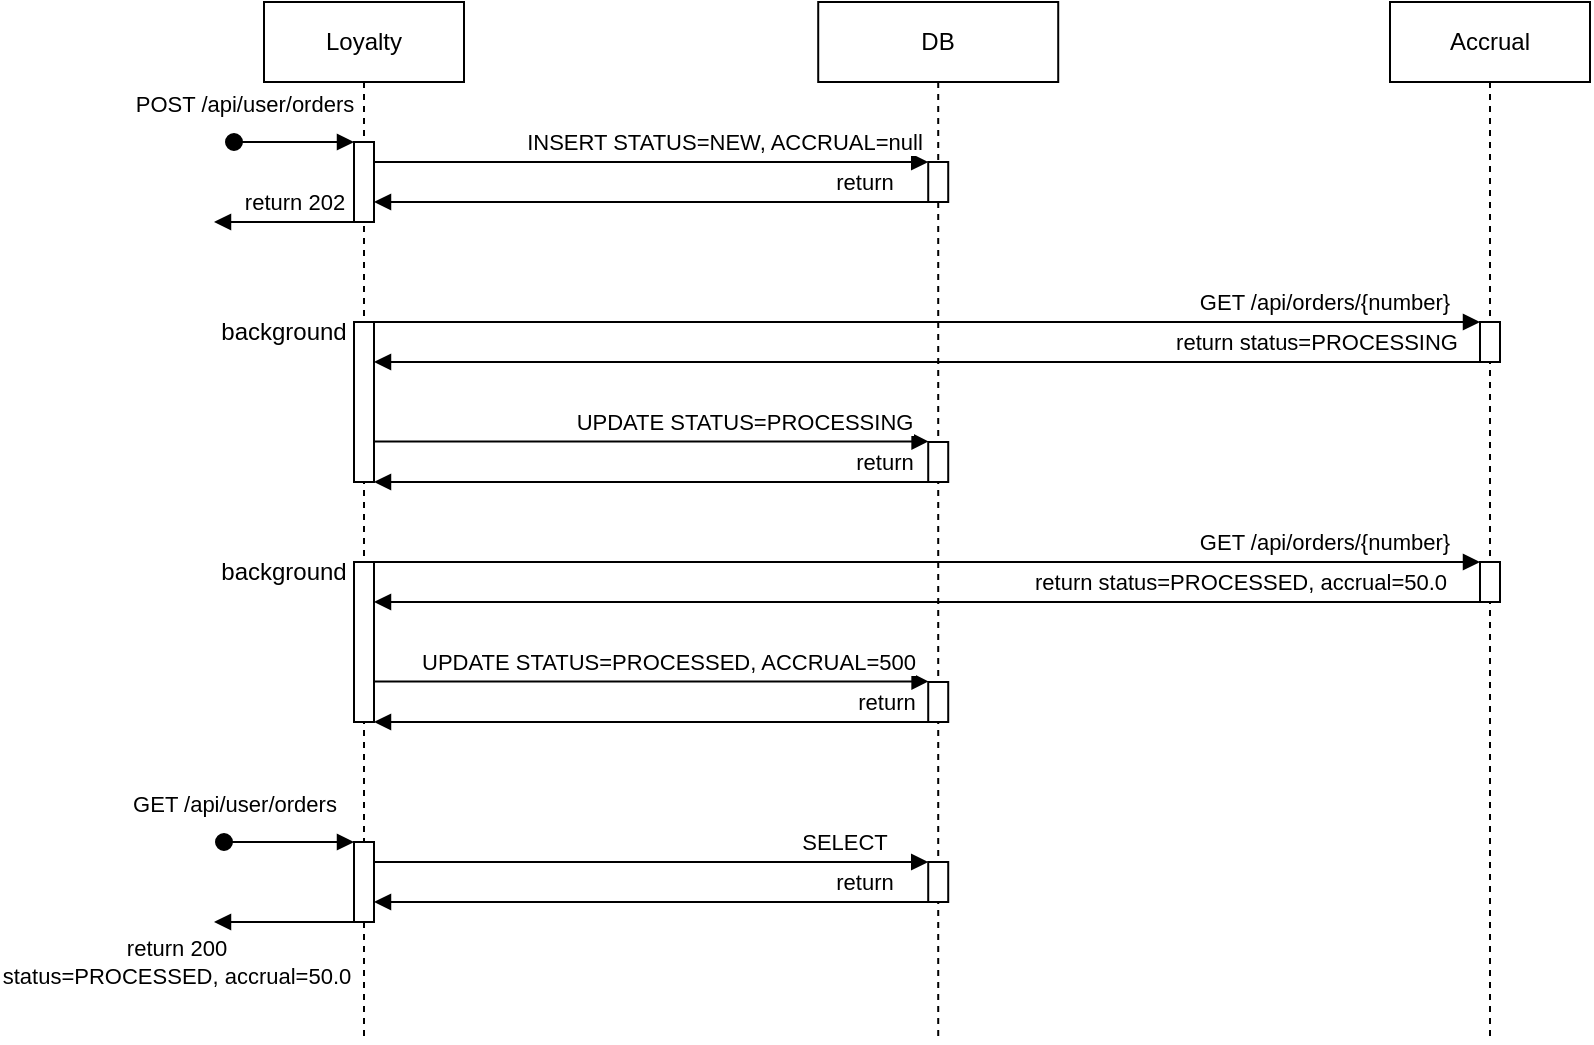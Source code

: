 <mxfile version="26.0.2">
  <diagram name="Page-1" id="2YBvvXClWsGukQMizWep">
    <mxGraphModel grid="1" page="1" gridSize="10" guides="1" tooltips="1" connect="1" arrows="1" fold="1" pageScale="1" pageWidth="827" pageHeight="1169" math="0" shadow="0">
      <root>
        <mxCell id="0" />
        <mxCell id="1" parent="0" />
        <mxCell id="aM9ryv3xv72pqoxQDRHE-1" value="Loyalty" style="shape=umlLifeline;perimeter=lifelinePerimeter;whiteSpace=wrap;html=1;container=0;dropTarget=0;collapsible=0;recursiveResize=0;outlineConnect=0;portConstraint=eastwest;newEdgeStyle={&quot;edgeStyle&quot;:&quot;elbowEdgeStyle&quot;,&quot;elbow&quot;:&quot;vertical&quot;,&quot;curved&quot;:0,&quot;rounded&quot;:0};" vertex="1" parent="1">
          <mxGeometry x="155" y="40" width="100" height="520" as="geometry" />
        </mxCell>
        <mxCell id="xJ4BYg4MAAMw5UASF33m-7" value="" style="html=1;points=[];perimeter=orthogonalPerimeter;outlineConnect=0;targetShapes=umlLifeline;portConstraint=eastwest;newEdgeStyle={&quot;edgeStyle&quot;:&quot;elbowEdgeStyle&quot;,&quot;elbow&quot;:&quot;vertical&quot;,&quot;curved&quot;:0,&quot;rounded&quot;:0};" vertex="1" parent="aM9ryv3xv72pqoxQDRHE-1">
          <mxGeometry x="45" y="160" width="10" height="80" as="geometry" />
        </mxCell>
        <mxCell id="xJ4BYg4MAAMw5UASF33m-8" value="background" style="text;html=1;align=center;verticalAlign=middle;whiteSpace=wrap;rounded=0;" vertex="1" parent="aM9ryv3xv72pqoxQDRHE-1">
          <mxGeometry x="-20" y="150" width="60" height="30" as="geometry" />
        </mxCell>
        <mxCell id="xJ4BYg4MAAMw5UASF33m-24" value="" style="html=1;points=[];perimeter=orthogonalPerimeter;outlineConnect=0;targetShapes=umlLifeline;portConstraint=eastwest;newEdgeStyle={&quot;edgeStyle&quot;:&quot;elbowEdgeStyle&quot;,&quot;elbow&quot;:&quot;vertical&quot;,&quot;curved&quot;:0,&quot;rounded&quot;:0};" vertex="1" parent="aM9ryv3xv72pqoxQDRHE-1">
          <mxGeometry x="45" y="280" width="10" height="80" as="geometry" />
        </mxCell>
        <mxCell id="aM9ryv3xv72pqoxQDRHE-5" value="DB" style="shape=umlLifeline;perimeter=lifelinePerimeter;whiteSpace=wrap;html=1;container=0;dropTarget=0;collapsible=0;recursiveResize=0;outlineConnect=0;portConstraint=eastwest;newEdgeStyle={&quot;edgeStyle&quot;:&quot;elbowEdgeStyle&quot;,&quot;elbow&quot;:&quot;vertical&quot;,&quot;curved&quot;:0,&quot;rounded&quot;:0};" vertex="1" parent="1">
          <mxGeometry x="432.11" y="40" width="120" height="520" as="geometry" />
        </mxCell>
        <mxCell id="xJ4BYg4MAAMw5UASF33m-17" value="" style="html=1;points=[];perimeter=orthogonalPerimeter;outlineConnect=0;targetShapes=umlLifeline;portConstraint=eastwest;newEdgeStyle={&quot;edgeStyle&quot;:&quot;elbowEdgeStyle&quot;,&quot;elbow&quot;:&quot;vertical&quot;,&quot;curved&quot;:0,&quot;rounded&quot;:0};" vertex="1" parent="aM9ryv3xv72pqoxQDRHE-5">
          <mxGeometry x="55" y="220" width="10" height="20" as="geometry" />
        </mxCell>
        <mxCell id="xJ4BYg4MAAMw5UASF33m-26" value="" style="html=1;points=[];perimeter=orthogonalPerimeter;outlineConnect=0;targetShapes=umlLifeline;portConstraint=eastwest;newEdgeStyle={&quot;edgeStyle&quot;:&quot;elbowEdgeStyle&quot;,&quot;elbow&quot;:&quot;vertical&quot;,&quot;curved&quot;:0,&quot;rounded&quot;:0};" vertex="1" parent="aM9ryv3xv72pqoxQDRHE-5">
          <mxGeometry x="55" y="340" width="10" height="20" as="geometry" />
        </mxCell>
        <mxCell id="aM9ryv3xv72pqoxQDRHE-6" value="" style="html=1;points=[];perimeter=orthogonalPerimeter;outlineConnect=0;targetShapes=umlLifeline;portConstraint=eastwest;newEdgeStyle={&quot;edgeStyle&quot;:&quot;elbowEdgeStyle&quot;,&quot;elbow&quot;:&quot;vertical&quot;,&quot;curved&quot;:0,&quot;rounded&quot;:0};" vertex="1" parent="aM9ryv3xv72pqoxQDRHE-5">
          <mxGeometry x="55" y="80" width="10" height="20" as="geometry" />
        </mxCell>
        <mxCell id="DYv5RU-Cm6Quo38aeTQB-16" value="" style="html=1;points=[];perimeter=orthogonalPerimeter;outlineConnect=0;targetShapes=umlLifeline;portConstraint=eastwest;newEdgeStyle={&quot;edgeStyle&quot;:&quot;elbowEdgeStyle&quot;,&quot;elbow&quot;:&quot;vertical&quot;,&quot;curved&quot;:0,&quot;rounded&quot;:0};" vertex="1" parent="aM9ryv3xv72pqoxQDRHE-5">
          <mxGeometry x="-232.11" y="420" width="10" height="40" as="geometry" />
        </mxCell>
        <mxCell id="DYv5RU-Cm6Quo38aeTQB-11" value="" style="html=1;points=[];perimeter=orthogonalPerimeter;outlineConnect=0;targetShapes=umlLifeline;portConstraint=eastwest;newEdgeStyle={&quot;edgeStyle&quot;:&quot;elbowEdgeStyle&quot;,&quot;elbow&quot;:&quot;vertical&quot;,&quot;curved&quot;:0,&quot;rounded&quot;:0};" vertex="1" parent="aM9ryv3xv72pqoxQDRHE-5">
          <mxGeometry x="55" y="430" width="10" height="20" as="geometry" />
        </mxCell>
        <mxCell id="DYv5RU-Cm6Quo38aeTQB-12" value="" style="html=1;verticalAlign=bottom;endArrow=block;edgeStyle=elbowEdgeStyle;elbow=horizontal;curved=0;rounded=0;" edge="1" parent="aM9ryv3xv72pqoxQDRHE-5" source="DYv5RU-Cm6Quo38aeTQB-16" target="DYv5RU-Cm6Quo38aeTQB-11">
          <mxGeometry x="0.003" relative="1" as="geometry">
            <mxPoint x="-127.11" y="440" as="sourcePoint" />
            <Array as="points">
              <mxPoint x="-142.11" y="430" />
            </Array>
            <mxPoint as="offset" />
          </mxGeometry>
        </mxCell>
        <mxCell id="DYv5RU-Cm6Quo38aeTQB-20" value="SELECT" style="edgeLabel;html=1;align=center;verticalAlign=middle;resizable=0;points=[];" connectable="0" vertex="1" parent="DYv5RU-Cm6Quo38aeTQB-12">
          <mxGeometry x="0.298" y="4" relative="1" as="geometry">
            <mxPoint x="55" y="-6" as="offset" />
          </mxGeometry>
        </mxCell>
        <mxCell id="DYv5RU-Cm6Quo38aeTQB-14" value="" style="html=1;verticalAlign=bottom;endArrow=block;edgeStyle=elbowEdgeStyle;elbow=vertical;curved=0;rounded=0;" edge="1" parent="aM9ryv3xv72pqoxQDRHE-5" source="DYv5RU-Cm6Quo38aeTQB-11" target="DYv5RU-Cm6Quo38aeTQB-16">
          <mxGeometry relative="1" as="geometry">
            <mxPoint x="44.5" y="450" as="sourcePoint" />
            <Array as="points">
              <mxPoint x="-22.11" y="450" />
            </Array>
            <mxPoint x="-217.11" y="450" as="targetPoint" />
          </mxGeometry>
        </mxCell>
        <mxCell id="DYv5RU-Cm6Quo38aeTQB-15" value="return" style="edgeLabel;html=1;align=center;verticalAlign=middle;resizable=0;points=[];" connectable="0" vertex="1" parent="DYv5RU-Cm6Quo38aeTQB-14">
          <mxGeometry x="-0.277" y="-3" relative="1" as="geometry">
            <mxPoint x="68" y="-7" as="offset" />
          </mxGeometry>
        </mxCell>
        <mxCell id="DYv5RU-Cm6Quo38aeTQB-17" value="GET /api/user/orders" style="html=1;verticalAlign=bottom;startArrow=oval;endArrow=block;startSize=8;edgeStyle=elbowEdgeStyle;elbow=vertical;curved=0;rounded=0;" edge="1" parent="aM9ryv3xv72pqoxQDRHE-5" target="DYv5RU-Cm6Quo38aeTQB-16">
          <mxGeometry x="-0.84" y="10" relative="1" as="geometry">
            <mxPoint x="-297.11" y="420" as="sourcePoint" />
            <mxPoint as="offset" />
          </mxGeometry>
        </mxCell>
        <mxCell id="aM9ryv3xv72pqoxQDRHE-7" value="" style="html=1;verticalAlign=bottom;endArrow=block;edgeStyle=elbowEdgeStyle;elbow=horizontal;curved=0;rounded=0;" edge="1" parent="1" source="aM9ryv3xv72pqoxQDRHE-2" target="aM9ryv3xv72pqoxQDRHE-6">
          <mxGeometry x="0.003" relative="1" as="geometry">
            <mxPoint x="310" y="130" as="sourcePoint" />
            <Array as="points">
              <mxPoint x="295" y="120" />
            </Array>
            <mxPoint as="offset" />
          </mxGeometry>
        </mxCell>
        <mxCell id="xJ4BYg4MAAMw5UASF33m-3" value="INSERT STATUS=NEW, ACCRUAL=null" style="edgeLabel;html=1;align=center;verticalAlign=middle;resizable=0;points=[];" connectable="0" vertex="1" parent="aM9ryv3xv72pqoxQDRHE-7">
          <mxGeometry x="0.248" y="2" relative="1" as="geometry">
            <mxPoint x="2" y="-8" as="offset" />
          </mxGeometry>
        </mxCell>
        <mxCell id="aM9ryv3xv72pqoxQDRHE-9" value="" style="html=1;verticalAlign=bottom;endArrow=block;edgeStyle=elbowEdgeStyle;elbow=vertical;curved=0;rounded=0;" edge="1" parent="1" source="aM9ryv3xv72pqoxQDRHE-6">
          <mxGeometry relative="1" as="geometry">
            <mxPoint x="405" y="120" as="sourcePoint" />
            <Array as="points">
              <mxPoint x="415" y="140" />
            </Array>
            <mxPoint x="210" y="140" as="targetPoint" />
          </mxGeometry>
        </mxCell>
        <mxCell id="xJ4BYg4MAAMw5UASF33m-4" value="return" style="edgeLabel;html=1;align=center;verticalAlign=middle;resizable=0;points=[];" connectable="0" vertex="1" parent="aM9ryv3xv72pqoxQDRHE-9">
          <mxGeometry x="-0.277" y="-3" relative="1" as="geometry">
            <mxPoint x="68" y="-7" as="offset" />
          </mxGeometry>
        </mxCell>
        <mxCell id="aM9ryv3xv72pqoxQDRHE-2" value="" style="html=1;points=[];perimeter=orthogonalPerimeter;outlineConnect=0;targetShapes=umlLifeline;portConstraint=eastwest;newEdgeStyle={&quot;edgeStyle&quot;:&quot;elbowEdgeStyle&quot;,&quot;elbow&quot;:&quot;vertical&quot;,&quot;curved&quot;:0,&quot;rounded&quot;:0};" vertex="1" parent="1">
          <mxGeometry x="200" y="110" width="10" height="40" as="geometry" />
        </mxCell>
        <mxCell id="aM9ryv3xv72pqoxQDRHE-3" value="POST /api/user/orders" style="html=1;verticalAlign=bottom;startArrow=oval;endArrow=block;startSize=8;edgeStyle=elbowEdgeStyle;elbow=vertical;curved=0;rounded=0;" edge="1" parent="1" target="aM9ryv3xv72pqoxQDRHE-2">
          <mxGeometry x="-0.84" y="10" relative="1" as="geometry">
            <mxPoint x="140" y="110" as="sourcePoint" />
            <mxPoint as="offset" />
          </mxGeometry>
        </mxCell>
        <mxCell id="xJ4BYg4MAAMw5UASF33m-1" value="Accrual" style="shape=umlLifeline;perimeter=lifelinePerimeter;whiteSpace=wrap;html=1;container=0;dropTarget=0;collapsible=0;recursiveResize=0;outlineConnect=0;portConstraint=eastwest;newEdgeStyle={&quot;edgeStyle&quot;:&quot;elbowEdgeStyle&quot;,&quot;elbow&quot;:&quot;vertical&quot;,&quot;curved&quot;:0,&quot;rounded&quot;:0};" vertex="1" parent="1">
          <mxGeometry x="718" y="40" width="100" height="520" as="geometry" />
        </mxCell>
        <mxCell id="xJ4BYg4MAAMw5UASF33m-2" value="" style="html=1;points=[];perimeter=orthogonalPerimeter;outlineConnect=0;targetShapes=umlLifeline;portConstraint=eastwest;newEdgeStyle={&quot;edgeStyle&quot;:&quot;elbowEdgeStyle&quot;,&quot;elbow&quot;:&quot;vertical&quot;,&quot;curved&quot;:0,&quot;rounded&quot;:0};" vertex="1" parent="xJ4BYg4MAAMw5UASF33m-1">
          <mxGeometry x="45" y="160" width="10" height="20" as="geometry" />
        </mxCell>
        <mxCell id="xJ4BYg4MAAMw5UASF33m-27" value="" style="html=1;points=[];perimeter=orthogonalPerimeter;outlineConnect=0;targetShapes=umlLifeline;portConstraint=eastwest;newEdgeStyle={&quot;edgeStyle&quot;:&quot;elbowEdgeStyle&quot;,&quot;elbow&quot;:&quot;vertical&quot;,&quot;curved&quot;:0,&quot;rounded&quot;:0};" vertex="1" parent="xJ4BYg4MAAMw5UASF33m-1">
          <mxGeometry x="45" y="280" width="10" height="20" as="geometry" />
        </mxCell>
        <mxCell id="xJ4BYg4MAAMw5UASF33m-5" value="" style="html=1;verticalAlign=bottom;endArrow=block;edgeStyle=elbowEdgeStyle;elbow=vertical;curved=0;rounded=0;" edge="1" parent="1">
          <mxGeometry relative="1" as="geometry">
            <mxPoint x="200" y="130" as="sourcePoint" />
            <Array as="points">
              <mxPoint x="100" y="150" />
            </Array>
            <mxPoint x="130" y="150" as="targetPoint" />
          </mxGeometry>
        </mxCell>
        <mxCell id="xJ4BYg4MAAMw5UASF33m-6" value="return 202" style="edgeLabel;html=1;align=center;verticalAlign=middle;resizable=0;points=[];" connectable="0" vertex="1" parent="xJ4BYg4MAAMw5UASF33m-5">
          <mxGeometry x="-0.277" y="-3" relative="1" as="geometry">
            <mxPoint x="-18" y="-7" as="offset" />
          </mxGeometry>
        </mxCell>
        <mxCell id="xJ4BYg4MAAMw5UASF33m-13" value="" style="endArrow=block;html=1;rounded=0;endFill=1;" edge="1" parent="1" target="xJ4BYg4MAAMw5UASF33m-2">
          <mxGeometry width="50" height="50" relative="1" as="geometry">
            <mxPoint x="210.005" y="200" as="sourcePoint" />
            <mxPoint x="300.15" y="200" as="targetPoint" />
            <Array as="points">
              <mxPoint x="280.15" y="200" />
            </Array>
          </mxGeometry>
        </mxCell>
        <mxCell id="xJ4BYg4MAAMw5UASF33m-14" value="GET /api/orders/{number}" style="edgeLabel;html=1;align=center;verticalAlign=middle;resizable=0;points=[];" connectable="0" vertex="1" parent="xJ4BYg4MAAMw5UASF33m-13">
          <mxGeometry x="0.577" y="1" relative="1" as="geometry">
            <mxPoint x="39" y="-9" as="offset" />
          </mxGeometry>
        </mxCell>
        <mxCell id="xJ4BYg4MAAMw5UASF33m-15" style="edgeStyle=elbowEdgeStyle;rounded=0;orthogonalLoop=1;jettySize=auto;html=1;elbow=vertical;curved=0;endArrow=block;endFill=1;" edge="1" parent="1" source="xJ4BYg4MAAMw5UASF33m-2">
          <mxGeometry relative="1" as="geometry">
            <mxPoint x="600" y="220.002" as="sourcePoint" />
            <mxPoint x="210" y="220.002" as="targetPoint" />
          </mxGeometry>
        </mxCell>
        <mxCell id="xJ4BYg4MAAMw5UASF33m-16" value="return status=PROCESSING" style="edgeLabel;html=1;align=center;verticalAlign=middle;resizable=0;points=[];" connectable="0" vertex="1" parent="xJ4BYg4MAAMw5UASF33m-15">
          <mxGeometry x="-0.666" relative="1" as="geometry">
            <mxPoint x="10" y="-10" as="offset" />
          </mxGeometry>
        </mxCell>
        <mxCell id="xJ4BYg4MAAMw5UASF33m-20" value="" style="endArrow=block;html=1;rounded=0;entryX=0.018;entryY=-0.015;entryDx=0;entryDy=0;entryPerimeter=0;endFill=1;" edge="1" parent="1" source="xJ4BYg4MAAMw5UASF33m-7" target="xJ4BYg4MAAMw5UASF33m-17">
          <mxGeometry width="50" height="50" relative="1" as="geometry">
            <mxPoint x="335" y="290" as="sourcePoint" />
            <mxPoint x="385" y="240" as="targetPoint" />
          </mxGeometry>
        </mxCell>
        <mxCell id="xJ4BYg4MAAMw5UASF33m-21" value="UPDATE STATUS=PROCESSING" style="edgeLabel;html=1;align=center;verticalAlign=middle;resizable=0;points=[];" connectable="0" vertex="1" parent="xJ4BYg4MAAMw5UASF33m-20">
          <mxGeometry x="0.193" y="1" relative="1" as="geometry">
            <mxPoint x="19" y="-9" as="offset" />
          </mxGeometry>
        </mxCell>
        <mxCell id="xJ4BYg4MAAMw5UASF33m-22" value="" style="endArrow=block;html=1;rounded=0;endFill=1;" edge="1" parent="1" source="xJ4BYg4MAAMw5UASF33m-17">
          <mxGeometry width="50" height="50" relative="1" as="geometry">
            <mxPoint x="400" y="280" as="sourcePoint" />
            <mxPoint x="210" y="280" as="targetPoint" />
          </mxGeometry>
        </mxCell>
        <mxCell id="xJ4BYg4MAAMw5UASF33m-23" value="return" style="edgeLabel;html=1;align=center;verticalAlign=middle;resizable=0;points=[];" connectable="0" vertex="1" parent="xJ4BYg4MAAMw5UASF33m-22">
          <mxGeometry x="-0.599" y="2" relative="1" as="geometry">
            <mxPoint x="33" y="-12" as="offset" />
          </mxGeometry>
        </mxCell>
        <mxCell id="xJ4BYg4MAAMw5UASF33m-32" value="" style="endArrow=block;html=1;rounded=0;entryX=0.018;entryY=-0.015;entryDx=0;entryDy=0;entryPerimeter=0;endFill=1;" edge="1" parent="1" source="xJ4BYg4MAAMw5UASF33m-24" target="xJ4BYg4MAAMw5UASF33m-26">
          <mxGeometry width="50" height="50" relative="1" as="geometry">
            <mxPoint x="362" y="410" as="sourcePoint" />
            <mxPoint x="412" y="360" as="targetPoint" />
          </mxGeometry>
        </mxCell>
        <mxCell id="xJ4BYg4MAAMw5UASF33m-33" value="UPDATE STATUS=PROCESSED, ACCRUAL=500" style="edgeLabel;html=1;align=center;verticalAlign=middle;resizable=0;points=[];" connectable="0" vertex="1" parent="xJ4BYg4MAAMw5UASF33m-32">
          <mxGeometry x="0.193" y="1" relative="1" as="geometry">
            <mxPoint x="-19" y="-9" as="offset" />
          </mxGeometry>
        </mxCell>
        <mxCell id="xJ4BYg4MAAMw5UASF33m-25" value="background" style="text;html=1;align=center;verticalAlign=middle;whiteSpace=wrap;rounded=0;" vertex="1" parent="1">
          <mxGeometry x="135" y="310" width="60" height="30" as="geometry" />
        </mxCell>
        <mxCell id="xJ4BYg4MAAMw5UASF33m-28" value="" style="endArrow=block;html=1;rounded=0;endFill=1;" edge="1" parent="1" source="xJ4BYg4MAAMw5UASF33m-24" target="xJ4BYg4MAAMw5UASF33m-27">
          <mxGeometry width="50" height="50" relative="1" as="geometry">
            <mxPoint x="237.005" y="320" as="sourcePoint" />
            <mxPoint x="327.15" y="320" as="targetPoint" />
            <Array as="points">
              <mxPoint x="307.15" y="320" />
            </Array>
          </mxGeometry>
        </mxCell>
        <mxCell id="xJ4BYg4MAAMw5UASF33m-29" value="GET /api/orders/{number}" style="edgeLabel;html=1;align=center;verticalAlign=middle;resizable=0;points=[];" connectable="0" vertex="1" parent="xJ4BYg4MAAMw5UASF33m-28">
          <mxGeometry x="0.577" y="1" relative="1" as="geometry">
            <mxPoint x="39" y="-9" as="offset" />
          </mxGeometry>
        </mxCell>
        <mxCell id="xJ4BYg4MAAMw5UASF33m-30" style="edgeStyle=elbowEdgeStyle;rounded=0;orthogonalLoop=1;jettySize=auto;html=1;elbow=vertical;curved=0;endArrow=block;endFill=1;" edge="1" parent="1">
          <mxGeometry relative="1" as="geometry">
            <mxPoint x="763" y="339.999" as="sourcePoint" />
            <mxPoint x="210" y="339.999" as="targetPoint" />
          </mxGeometry>
        </mxCell>
        <mxCell id="xJ4BYg4MAAMw5UASF33m-31" value="return status=PROCESSED, accrual=50.0" style="edgeLabel;html=1;align=center;verticalAlign=middle;resizable=0;points=[];" connectable="0" vertex="1" parent="xJ4BYg4MAAMw5UASF33m-30">
          <mxGeometry x="-0.666" relative="1" as="geometry">
            <mxPoint x="-28" y="-10" as="offset" />
          </mxGeometry>
        </mxCell>
        <mxCell id="xJ4BYg4MAAMw5UASF33m-34" value="" style="endArrow=block;html=1;rounded=0;endFill=1;" edge="1" parent="1" source="xJ4BYg4MAAMw5UASF33m-26">
          <mxGeometry width="50" height="50" relative="1" as="geometry">
            <mxPoint x="437.0" y="400" as="sourcePoint" />
            <mxPoint x="210" y="400" as="targetPoint" />
          </mxGeometry>
        </mxCell>
        <mxCell id="xJ4BYg4MAAMw5UASF33m-35" value="return" style="edgeLabel;html=1;align=center;verticalAlign=middle;resizable=0;points=[];" connectable="0" vertex="1" parent="xJ4BYg4MAAMw5UASF33m-34">
          <mxGeometry x="-0.599" y="2" relative="1" as="geometry">
            <mxPoint x="34" y="-12" as="offset" />
          </mxGeometry>
        </mxCell>
        <mxCell id="DYv5RU-Cm6Quo38aeTQB-18" value="" style="html=1;verticalAlign=bottom;endArrow=block;edgeStyle=elbowEdgeStyle;elbow=vertical;curved=0;rounded=0;" edge="1" parent="1">
          <mxGeometry relative="1" as="geometry">
            <mxPoint x="200" y="480" as="sourcePoint" />
            <Array as="points">
              <mxPoint x="100" y="500" />
            </Array>
            <mxPoint x="130" y="500" as="targetPoint" />
          </mxGeometry>
        </mxCell>
        <mxCell id="DYv5RU-Cm6Quo38aeTQB-19" value="return 200&lt;div&gt;status=PROCESSED, accrual=50.0&lt;/div&gt;" style="edgeLabel;html=1;align=center;verticalAlign=middle;resizable=0;points=[];" connectable="0" vertex="1" parent="DYv5RU-Cm6Quo38aeTQB-18">
          <mxGeometry x="-0.277" y="-3" relative="1" as="geometry">
            <mxPoint x="-77" y="23" as="offset" />
          </mxGeometry>
        </mxCell>
      </root>
    </mxGraphModel>
  </diagram>
</mxfile>
